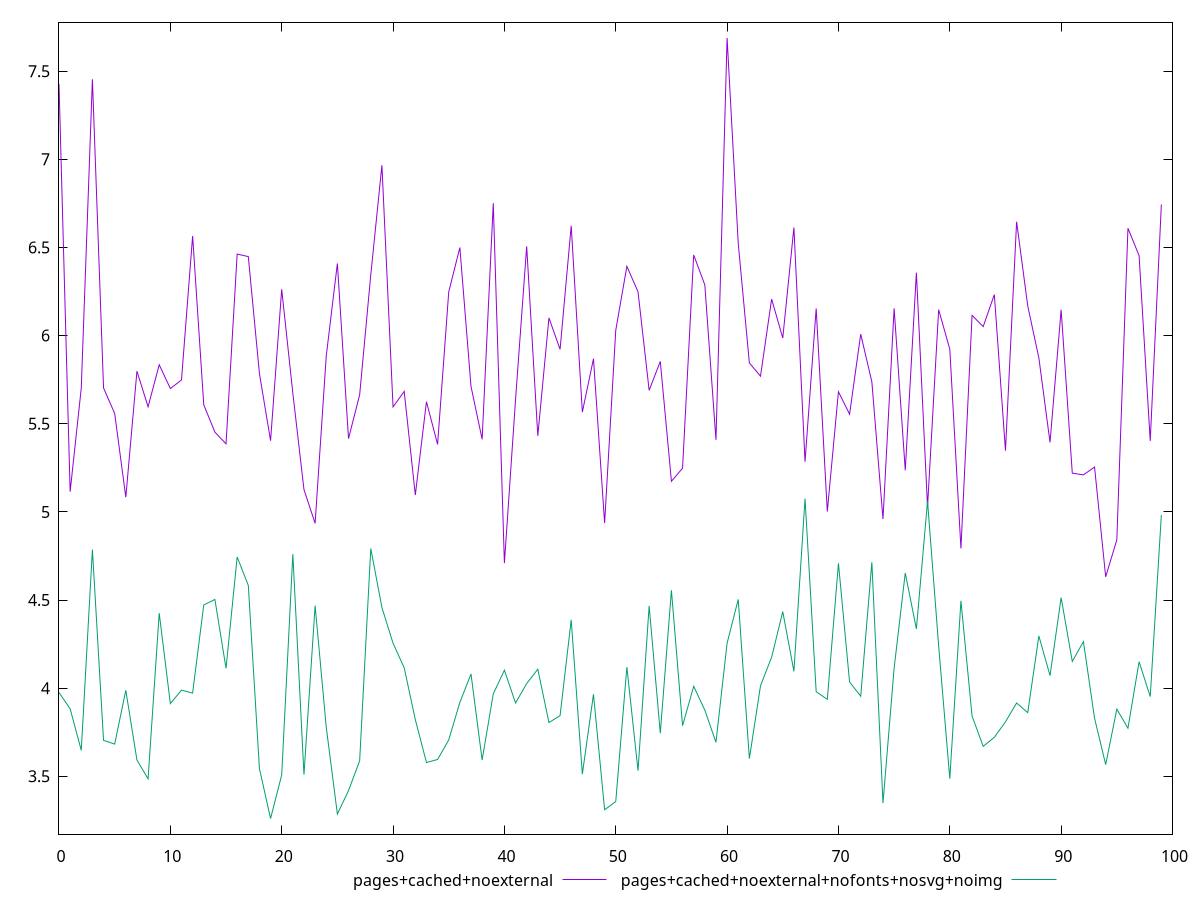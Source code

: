 $_pagesCachedNoexternal <<EOF
7.4277
5.114400000000001
5.702
7.4539
5.703
5.5585
5.0833
5.7985
5.5961
5.834499999999999
5.6996
5.7482999999999995
6.5652
5.607399999999999
5.4523
5.386100000000001
6.4624999999999995
6.4482
5.7847
5.404000000000001
6.2626
5.673399999999999
5.1267000000000005
4.935
5.883900000000001
6.4093
5.415699999999999
5.664000000000001
6.3449
6.966499999999999
5.5954999999999995
5.6835
5.095899999999999
5.6252
5.3826
6.247699999999999
6.4995
5.712000000000001
5.4117
6.7509999999999994
4.7094
5.636
6.5062999999999995
5.4314
6.1005
5.922
6.622999999999999
5.5662
5.8687
4.9367
6.0298
6.3931000000000004
6.2487
5.6895
5.8537
5.173799999999999
5.2478
6.457599999999999
6.287700000000001
5.4086
7.6887
6.5236
5.8449
5.769799999999999
6.2072
5.9864
6.612799999999999
5.2844
6.153699999999999
5.0019
5.6814
5.554200000000001
6.0083
5.737699999999999
4.9594000000000005
6.154599999999999
5.2358
6.3568
5.0286
6.147099999999999
5.923
4.792800000000001
6.114699999999999
6.051100000000001
6.2326999999999995
5.3479
6.646
6.168399999999999
5.8729000000000005
5.3941
6.146700000000001
5.2197000000000005
5.21
5.254199999999999
4.6316
4.841599999999998
6.609
6.4535
5.4028
6.743800000000001
EOF
$_pagesCachedNoexternalNofontsNosvgNoimg <<EOF
3.9754
3.8830000000000005
3.6473
4.786
3.704
3.6829
3.988
3.5924
3.4855999999999994
4.4254
3.9125999999999994
3.9889
3.9721000000000006
4.4721
4.5032
4.113
4.7442
4.5834
3.5439
3.2605999999999997
3.5079
4.7600999999999996
3.5095
4.468100000000001
3.7796
3.2859
3.4189000000000003
3.5877999999999997
4.7921
4.4575
4.2549
4.1159
3.8215000000000003
3.5785
3.5954
3.7064
3.9192
4.0805
3.5922
3.9675
4.1019
3.9159
4.0262
4.1074
3.8049999999999997
3.8445000000000005
4.387700000000001
3.5123999999999995
3.9652
3.3101999999999996
3.357
4.119800000000001
3.5319
4.4668
3.7447
4.555
3.7871999999999995
4.0107
3.8753999999999995
3.6931000000000003
4.255000000000001
4.5037
3.6003000000000003
4.0132
4.176200000000001
4.4341
4.0956
5.0754
3.98
3.9366000000000003
4.7084
4.034999999999999
3.9543999999999997
4.714
3.3480000000000003
4.113200000000001
4.6533
4.336
5.0605
4.2392
3.4865999999999997
4.4956
3.8418
3.67
3.7213999999999996
3.8089999999999997
3.916
3.8613
4.2962
4.0712
4.513599999999999
4.1514
4.264200000000001
3.8295999999999997
3.5664000000000007
3.8810000000000002
3.7728
4.150099999999999
3.9522
4.9823
EOF
set key outside below
set terminal pngcairo
set output "report_00006_2020-11-02T20-21-41.718Z/network-server-latency/network-server-latency_pages+cached+noexternal_pages+cached+noexternal+nofonts+nosvg+noimg.png"
set yrange [3.1720379999999997:7.7772619999999995]
plot $_pagesCachedNoexternal title "pages+cached+noexternal" with line ,$_pagesCachedNoexternalNofontsNosvgNoimg title "pages+cached+noexternal+nofonts+nosvg+noimg" with line ,